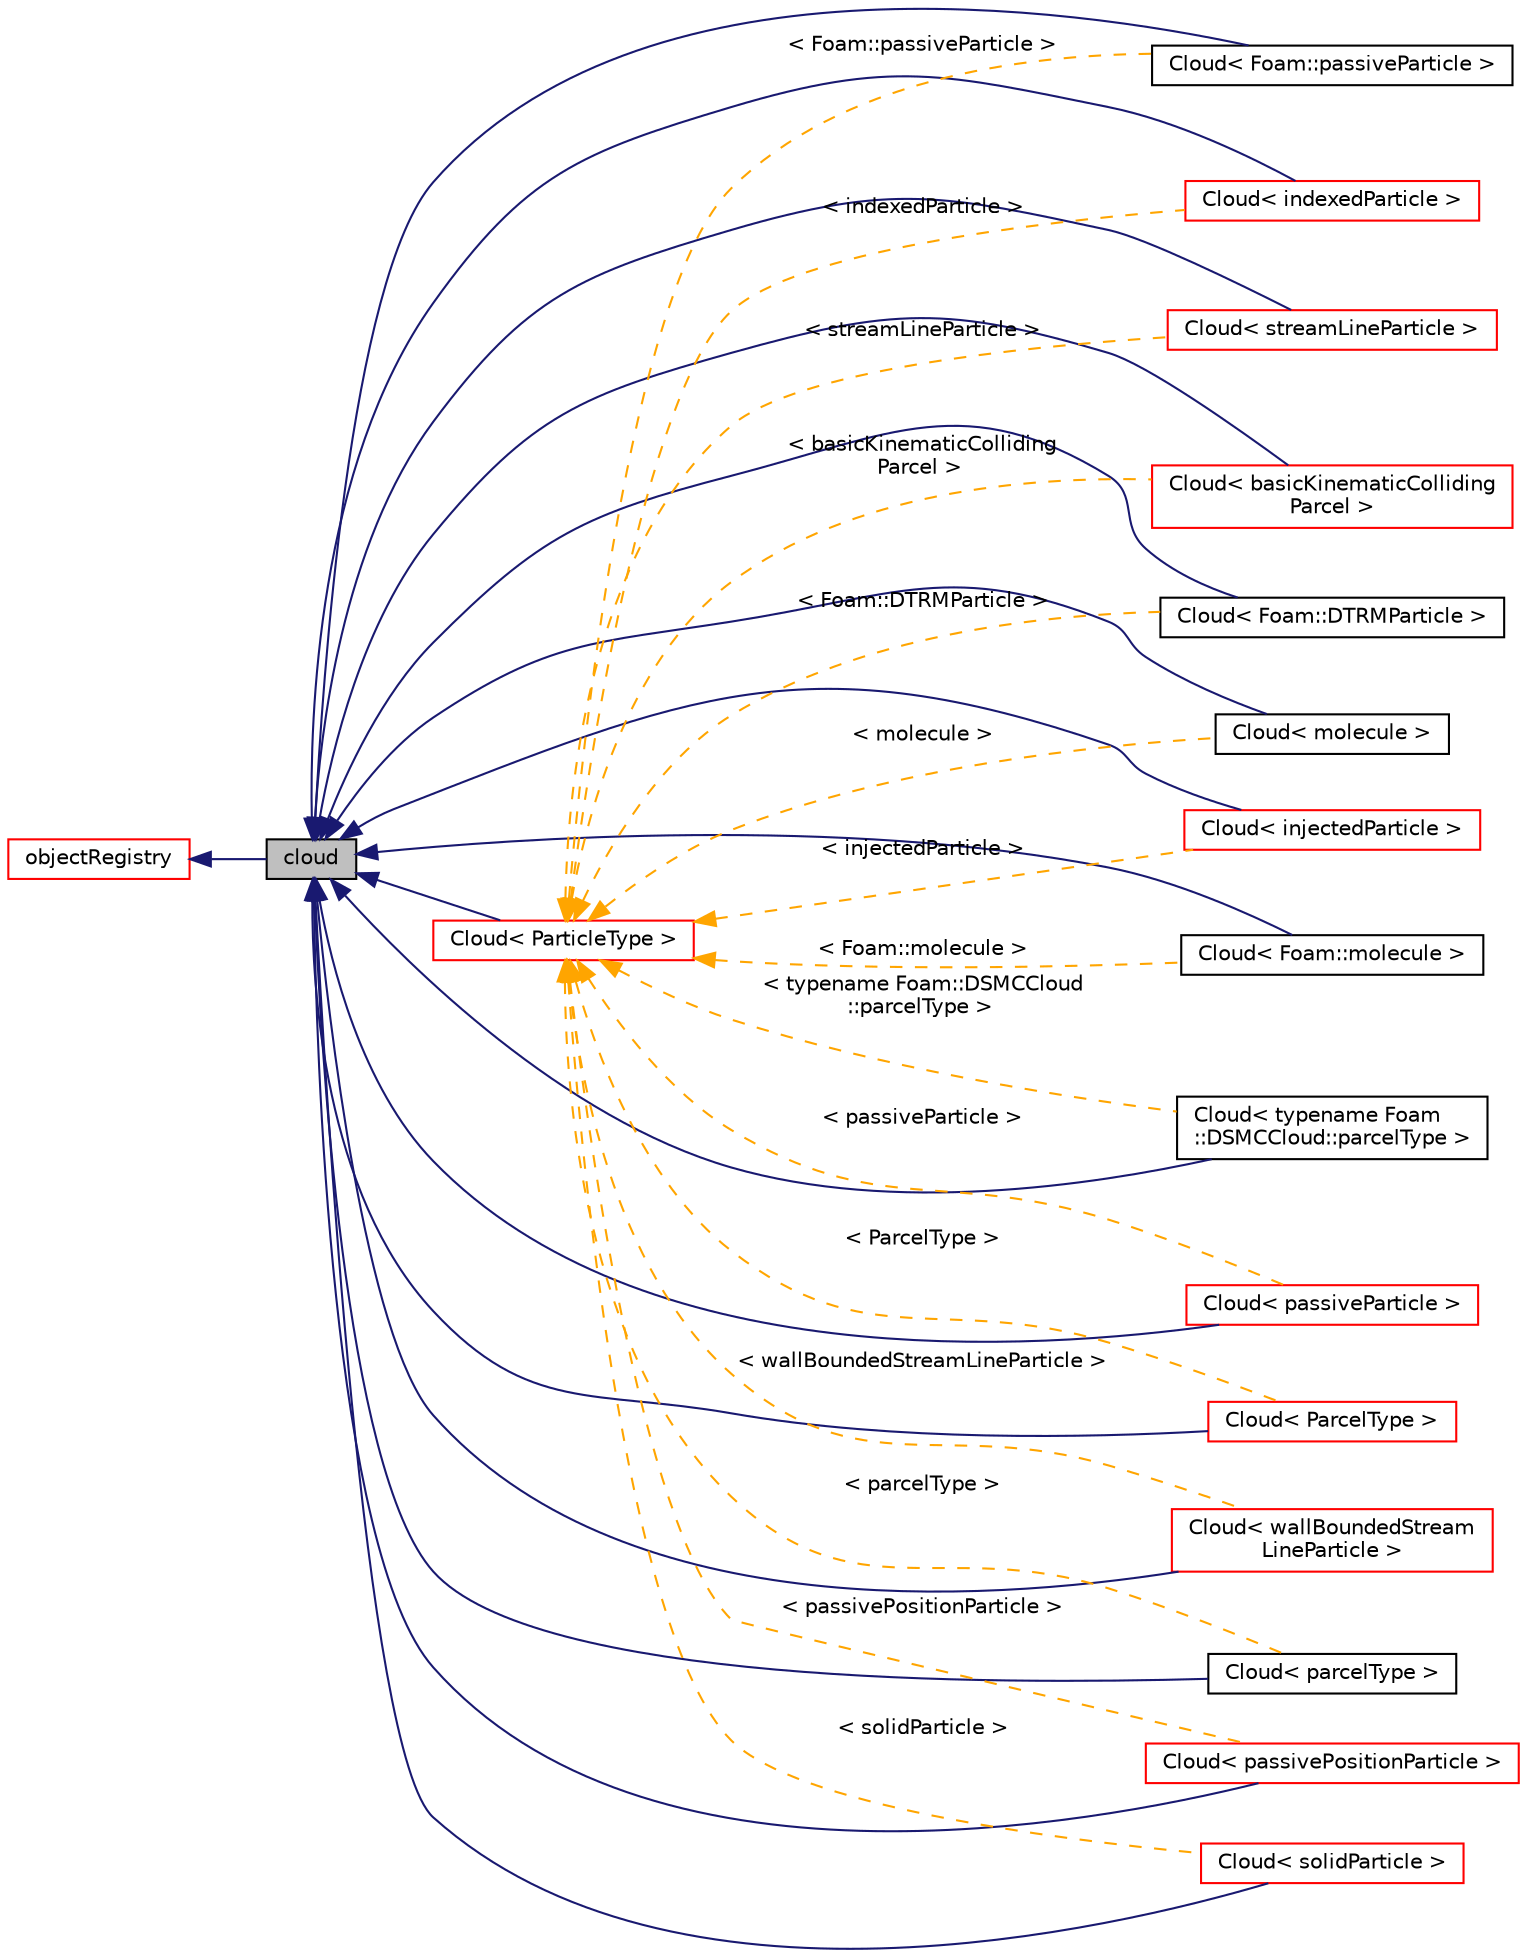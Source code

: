 digraph "cloud"
{
  bgcolor="transparent";
  edge [fontname="Helvetica",fontsize="10",labelfontname="Helvetica",labelfontsize="10"];
  node [fontname="Helvetica",fontsize="10",shape=record];
  rankdir="LR";
  Node1 [label="cloud",height=0.2,width=0.4,color="black", fillcolor="grey75", style="filled" fontcolor="black"];
  Node2 -> Node1 [dir="back",color="midnightblue",fontsize="10",style="solid",fontname="Helvetica"];
  Node2 [label="objectRegistry",height=0.2,width=0.4,color="red",URL="$classFoam_1_1objectRegistry.html",tooltip="Registry of regIOobjects. "];
  Node1 -> Node3 [dir="back",color="midnightblue",fontsize="10",style="solid",fontname="Helvetica"];
  Node3 [label="Cloud\< basicKinematicColliding\lParcel \>",height=0.2,width=0.4,color="red",URL="$classFoam_1_1Cloud.html"];
  Node1 -> Node4 [dir="back",color="midnightblue",fontsize="10",style="solid",fontname="Helvetica"];
  Node4 [label="Cloud\< Foam::DTRMParticle \>",height=0.2,width=0.4,color="black",URL="$classFoam_1_1Cloud.html"];
  Node1 -> Node5 [dir="back",color="midnightblue",fontsize="10",style="solid",fontname="Helvetica"];
  Node5 [label="Cloud\< Foam::molecule \>",height=0.2,width=0.4,color="black",URL="$classFoam_1_1Cloud.html"];
  Node1 -> Node6 [dir="back",color="midnightblue",fontsize="10",style="solid",fontname="Helvetica"];
  Node6 [label="Cloud\< Foam::passiveParticle \>",height=0.2,width=0.4,color="black",URL="$classFoam_1_1Cloud.html"];
  Node1 -> Node7 [dir="back",color="midnightblue",fontsize="10",style="solid",fontname="Helvetica"];
  Node7 [label="Cloud\< indexedParticle \>",height=0.2,width=0.4,color="red",URL="$classFoam_1_1Cloud.html"];
  Node1 -> Node8 [dir="back",color="midnightblue",fontsize="10",style="solid",fontname="Helvetica"];
  Node8 [label="Cloud\< injectedParticle \>",height=0.2,width=0.4,color="red",URL="$classFoam_1_1Cloud.html"];
  Node1 -> Node9 [dir="back",color="midnightblue",fontsize="10",style="solid",fontname="Helvetica"];
  Node9 [label="Cloud\< molecule \>",height=0.2,width=0.4,color="black",URL="$classFoam_1_1Cloud.html"];
  Node1 -> Node10 [dir="back",color="midnightblue",fontsize="10",style="solid",fontname="Helvetica"];
  Node10 [label="Cloud\< parcelType \>",height=0.2,width=0.4,color="black",URL="$classFoam_1_1Cloud.html"];
  Node1 -> Node11 [dir="back",color="midnightblue",fontsize="10",style="solid",fontname="Helvetica"];
  Node11 [label="Cloud\< ParcelType \>",height=0.2,width=0.4,color="red",URL="$classFoam_1_1Cloud.html"];
  Node1 -> Node12 [dir="back",color="midnightblue",fontsize="10",style="solid",fontname="Helvetica"];
  Node12 [label="Cloud\< passiveParticle \>",height=0.2,width=0.4,color="red",URL="$classFoam_1_1Cloud.html"];
  Node1 -> Node13 [dir="back",color="midnightblue",fontsize="10",style="solid",fontname="Helvetica"];
  Node13 [label="Cloud\< passivePositionParticle \>",height=0.2,width=0.4,color="red",URL="$classFoam_1_1Cloud.html"];
  Node1 -> Node14 [dir="back",color="midnightblue",fontsize="10",style="solid",fontname="Helvetica"];
  Node14 [label="Cloud\< solidParticle \>",height=0.2,width=0.4,color="red",URL="$classFoam_1_1Cloud.html"];
  Node1 -> Node15 [dir="back",color="midnightblue",fontsize="10",style="solid",fontname="Helvetica"];
  Node15 [label="Cloud\< streamLineParticle \>",height=0.2,width=0.4,color="red",URL="$classFoam_1_1Cloud.html"];
  Node1 -> Node16 [dir="back",color="midnightblue",fontsize="10",style="solid",fontname="Helvetica"];
  Node16 [label="Cloud\< typename Foam\l::DSMCCloud::parcelType \>",height=0.2,width=0.4,color="black",URL="$classFoam_1_1Cloud.html"];
  Node1 -> Node17 [dir="back",color="midnightblue",fontsize="10",style="solid",fontname="Helvetica"];
  Node17 [label="Cloud\< wallBoundedStream\lLineParticle \>",height=0.2,width=0.4,color="red",URL="$classFoam_1_1Cloud.html"];
  Node1 -> Node18 [dir="back",color="midnightblue",fontsize="10",style="solid",fontname="Helvetica"];
  Node18 [label="Cloud\< ParticleType \>",height=0.2,width=0.4,color="red",URL="$classFoam_1_1Cloud.html",tooltip="Base cloud calls templated on particle type. "];
  Node18 -> Node6 [dir="back",color="orange",fontsize="10",style="dashed",label=" \< Foam::passiveParticle \>" ,fontname="Helvetica"];
  Node18 -> Node17 [dir="back",color="orange",fontsize="10",style="dashed",label=" \< wallBoundedStreamLineParticle \>" ,fontname="Helvetica"];
  Node18 -> Node7 [dir="back",color="orange",fontsize="10",style="dashed",label=" \< indexedParticle \>" ,fontname="Helvetica"];
  Node18 -> Node3 [dir="back",color="orange",fontsize="10",style="dashed",label=" \< basicKinematicColliding\lParcel \>" ,fontname="Helvetica"];
  Node18 -> Node16 [dir="back",color="orange",fontsize="10",style="dashed",label=" \< typename Foam::DSMCCloud\l::parcelType \>" ,fontname="Helvetica"];
  Node18 -> Node11 [dir="back",color="orange",fontsize="10",style="dashed",label=" \< ParcelType \>" ,fontname="Helvetica"];
  Node18 -> Node5 [dir="back",color="orange",fontsize="10",style="dashed",label=" \< Foam::molecule \>" ,fontname="Helvetica"];
  Node18 -> Node14 [dir="back",color="orange",fontsize="10",style="dashed",label=" \< solidParticle \>" ,fontname="Helvetica"];
  Node18 -> Node10 [dir="back",color="orange",fontsize="10",style="dashed",label=" \< parcelType \>" ,fontname="Helvetica"];
  Node18 -> Node9 [dir="back",color="orange",fontsize="10",style="dashed",label=" \< molecule \>" ,fontname="Helvetica"];
  Node18 -> Node12 [dir="back",color="orange",fontsize="10",style="dashed",label=" \< passiveParticle \>" ,fontname="Helvetica"];
  Node18 -> Node8 [dir="back",color="orange",fontsize="10",style="dashed",label=" \< injectedParticle \>" ,fontname="Helvetica"];
  Node18 -> Node4 [dir="back",color="orange",fontsize="10",style="dashed",label=" \< Foam::DTRMParticle \>" ,fontname="Helvetica"];
  Node18 -> Node15 [dir="back",color="orange",fontsize="10",style="dashed",label=" \< streamLineParticle \>" ,fontname="Helvetica"];
  Node18 -> Node13 [dir="back",color="orange",fontsize="10",style="dashed",label=" \< passivePositionParticle \>" ,fontname="Helvetica"];
}
